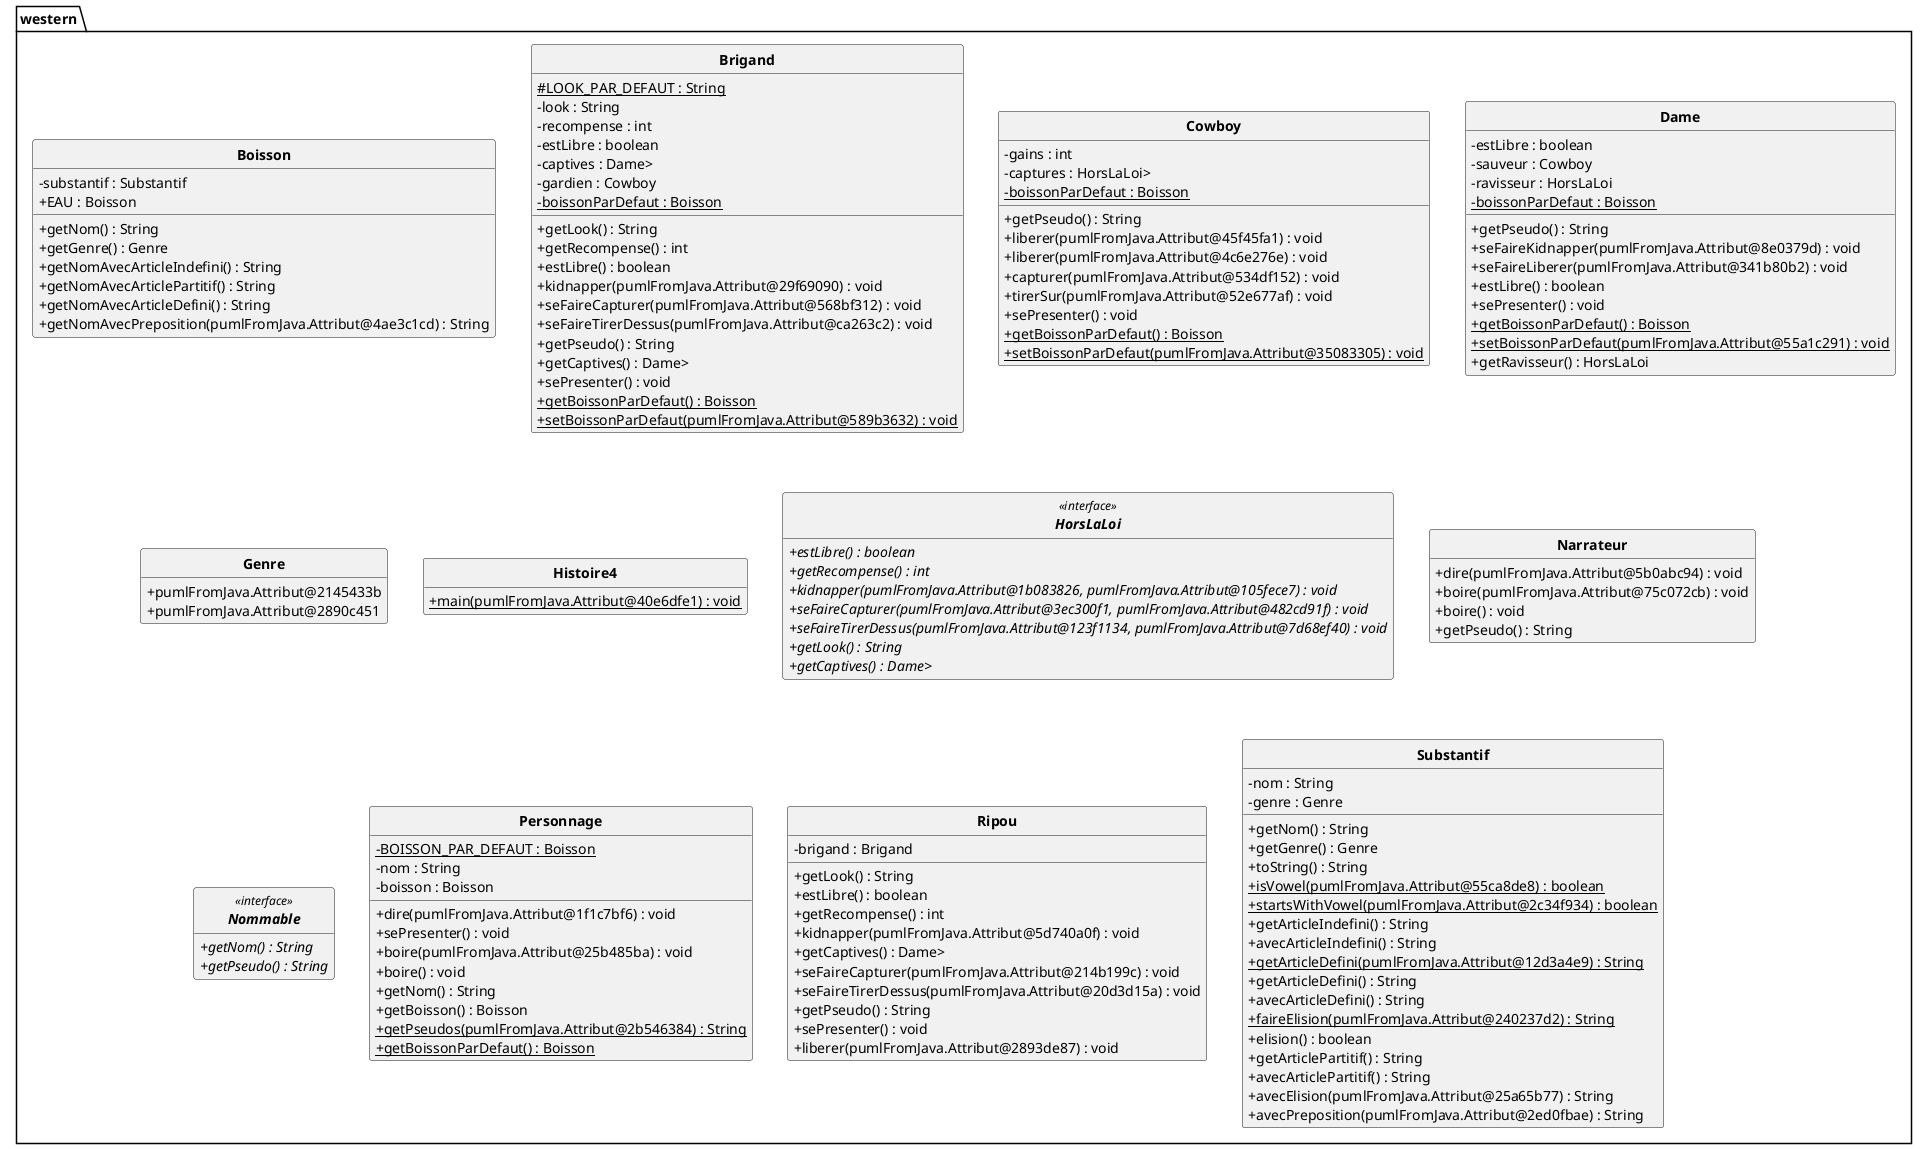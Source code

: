 @startuml
'https://plantuml.com/class-diagram
skinparam style strictuml
skinparam classAttributeIconSize 0
skinparam classFontStyle Bold

hide empty members

package western{
class Boisson{
- substantif : Substantif
+ EAU : Boisson
+ getNom() : String
+ getGenre() : Genre
+ getNomAvecArticleIndefini() : String
+ getNomAvecArticlePartitif() : String
+ getNomAvecArticleDefini() : String
+ getNomAvecPreposition(pumlFromJava.Attribut@4ae3c1cd) : String
}

class Brigand{
# LOOK_PAR_DEFAUT : String {static}
- look : String
- recompense : int
- estLibre : boolean
- captives : Dame>
- gardien : Cowboy
- boissonParDefaut : Boisson {static}
+ getLook() : String
+ getRecompense() : int
+ estLibre() : boolean
+ kidnapper(pumlFromJava.Attribut@29f69090) : void
+ seFaireCapturer(pumlFromJava.Attribut@568bf312) : void
+ seFaireTirerDessus(pumlFromJava.Attribut@ca263c2) : void
+ getPseudo() : String
+ getCaptives() : Dame>
+ sePresenter() : void
+ getBoissonParDefaut() {static} : Boisson
+ setBoissonParDefaut(pumlFromJava.Attribut@589b3632) {static} : void
}

class Cowboy{
- gains : int
- captures : HorsLaLoi>
- boissonParDefaut : Boisson {static}
+ getPseudo() : String
+ liberer(pumlFromJava.Attribut@45f45fa1) : void
+ liberer(pumlFromJava.Attribut@4c6e276e) : void
+ capturer(pumlFromJava.Attribut@534df152) : void
+ tirerSur(pumlFromJava.Attribut@52e677af) : void
+ sePresenter() : void
+ getBoissonParDefaut() {static} : Boisson
+ setBoissonParDefaut(pumlFromJava.Attribut@35083305) {static} : void
}

class Dame{
- estLibre : boolean
- sauveur : Cowboy
- ravisseur : HorsLaLoi
- boissonParDefaut : Boisson {static}
+ getPseudo() : String
+ seFaireKidnapper(pumlFromJava.Attribut@8e0379d) : void
+ seFaireLiberer(pumlFromJava.Attribut@341b80b2) : void
+ estLibre() : boolean
+ sePresenter() : void
+ getBoissonParDefaut() {static} : Boisson
+ setBoissonParDefaut(pumlFromJava.Attribut@55a1c291) {static} : void
+ getRavisseur() : HorsLaLoi
}

class Genre{
+ pumlFromJava.Attribut@2145433b
+ pumlFromJava.Attribut@2890c451
}

class Histoire4{
+ main(pumlFromJava.Attribut@40e6dfe1) {static} : void
}

interface HorsLaLoi<<interface>>{
+ estLibre() {abstract} : boolean
+ getRecompense() {abstract} : int
+ kidnapper(pumlFromJava.Attribut@1b083826, pumlFromJava.Attribut@105fece7) {abstract} : void
+ seFaireCapturer(pumlFromJava.Attribut@3ec300f1, pumlFromJava.Attribut@482cd91f) {abstract} : void
+ seFaireTirerDessus(pumlFromJava.Attribut@123f1134, pumlFromJava.Attribut@7d68ef40) {abstract} : void
+ getLook() {abstract} : String
+ getCaptives() {abstract} : Dame>
}

class Narrateur{
+ dire(pumlFromJava.Attribut@5b0abc94) : void
+ boire(pumlFromJava.Attribut@75c072cb) : void
+ boire() : void
+ getPseudo() : String
}

interface Nommable<<interface>>{
+ getNom() {abstract} : String
+ getPseudo() {abstract} : String
}

class Personnage{
- BOISSON_PAR_DEFAUT : Boisson {static}
- nom : String
- boisson : Boisson
+ dire(pumlFromJava.Attribut@1f1c7bf6) : void
+ sePresenter() : void
+ boire(pumlFromJava.Attribut@25b485ba) : void
+ boire() : void
+ getNom() : String
+ getBoisson() : Boisson
+ getPseudos(pumlFromJava.Attribut@2b546384) {static} : String
+ getBoissonParDefaut() {static} : Boisson
}

class Ripou{
- brigand : Brigand
+ getLook() : String
+ estLibre() : boolean
+ getRecompense() : int
+ kidnapper(pumlFromJava.Attribut@5d740a0f) : void
+ getCaptives() : Dame>
+ seFaireCapturer(pumlFromJava.Attribut@214b199c) : void
+ seFaireTirerDessus(pumlFromJava.Attribut@20d3d15a) : void
+ getPseudo() : String
+ sePresenter() : void
+ liberer(pumlFromJava.Attribut@2893de87) : void
}

class Substantif{
- nom : String
- genre : Genre
+ getNom() : String
+ getGenre() : Genre
+ toString() : String
+ isVowel(pumlFromJava.Attribut@55ca8de8) {static} : boolean
+ startsWithVowel(pumlFromJava.Attribut@2c34f934) {static} : boolean
+ getArticleIndefini() : String
+ avecArticleIndefini() : String
+ getArticleDefini(pumlFromJava.Attribut@12d3a4e9) {static} : String
+ getArticleDefini() : String
+ avecArticleDefini() : String
+ faireElision(pumlFromJava.Attribut@240237d2) {static} : String
+ elision() : boolean
+ getArticlePartitif() : String
+ avecArticlePartitif() : String
+ avecElision(pumlFromJava.Attribut@25a65b77) : String
+ avecPreposition(pumlFromJava.Attribut@2ed0fbae) : String
}


}
@enduml